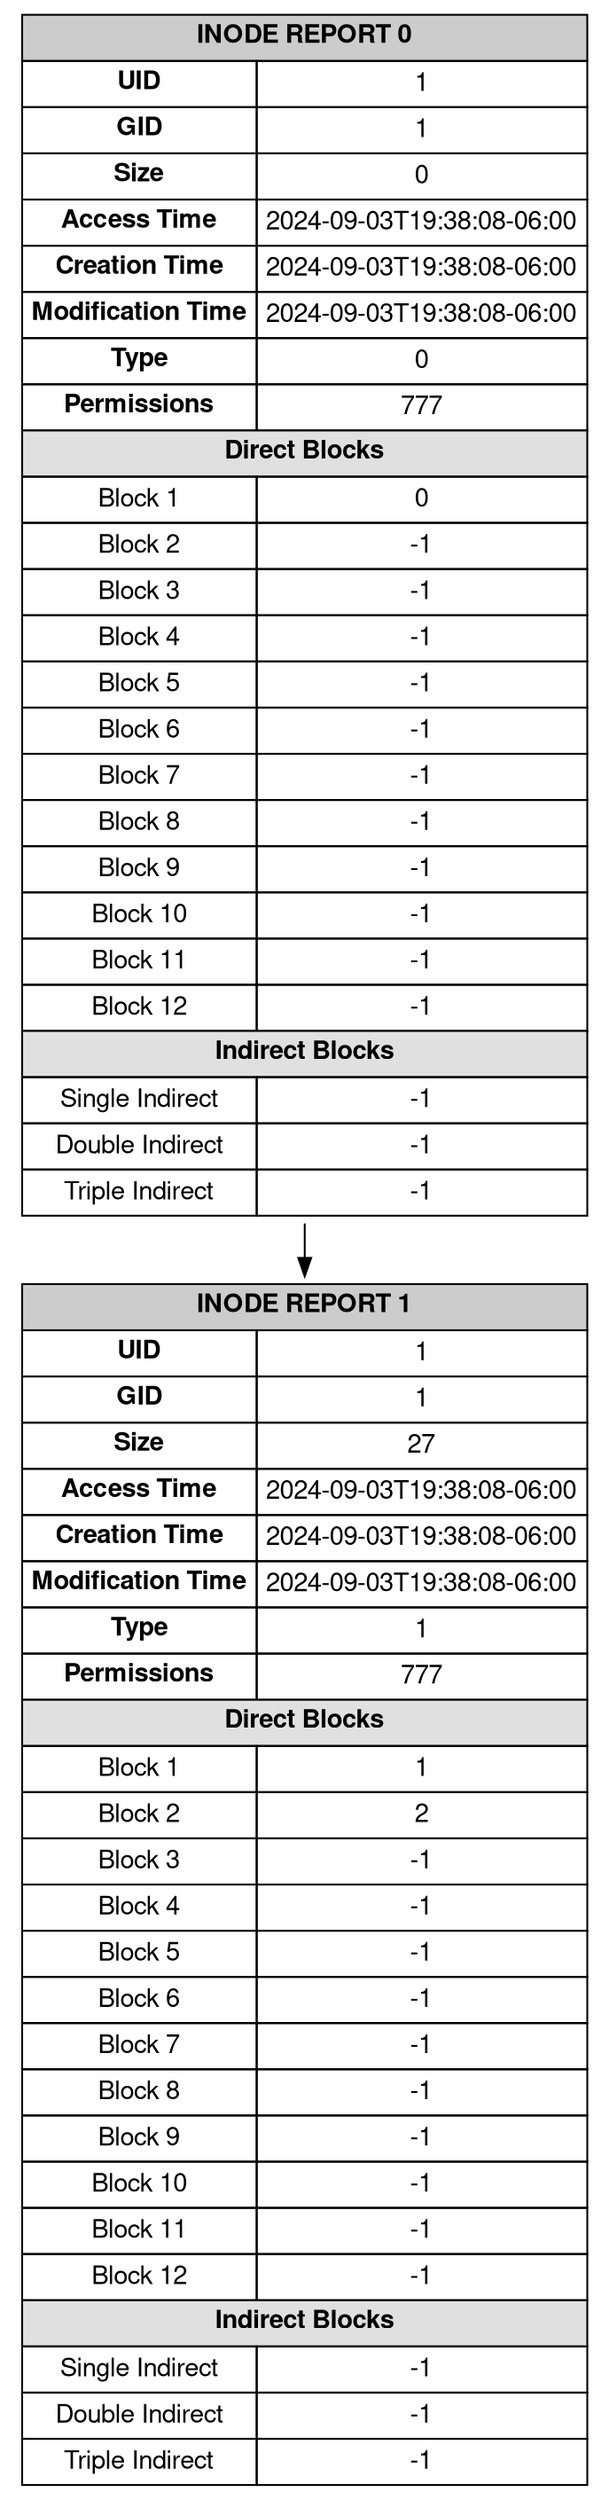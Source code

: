 digraph InodeReport {
		rankdir=TB;
		node [shape=none, fontname="Helvetica, Arial, sans-serif"];
		graph [splines=true, nodesep=0.5, ranksep=0.4];
		edge [color=black, arrowhead=normal];
	inode0 [label=<
			<table border="0" cellborder="1" cellspacing="0" cellpadding="4">
				<tr><td colspan="2" bgcolor="#CCCCCC"><b>INODE REPORT 0</b></td></tr>
				<tr><td><b>UID</b></td><td>1</td></tr>
				<tr><td><b>GID</b></td><td>1</td></tr>
				<tr><td><b>Size</b></td><td>0</td></tr>
				<tr><td><b>Access Time</b></td><td>2024-09-03T19:38:08-06:00</td></tr>
				<tr><td><b>Creation Time</b></td><td>2024-09-03T19:38:08-06:00</td></tr>
				<tr><td><b>Modification Time</b></td><td>2024-09-03T19:38:08-06:00</td></tr>
				<tr><td><b>Type</b></td><td>0</td></tr>
				<tr><td><b>Permissions</b></td><td>777</td></tr>
				<tr><td colspan="2" bgcolor="#E0E0E0"><b>Direct Blocks</b></td></tr>
		<tr><td>Block 1</td><td>0</td></tr><tr><td>Block 2</td><td>-1</td></tr><tr><td>Block 3</td><td>-1</td></tr><tr><td>Block 4</td><td>-1</td></tr><tr><td>Block 5</td><td>-1</td></tr><tr><td>Block 6</td><td>-1</td></tr><tr><td>Block 7</td><td>-1</td></tr><tr><td>Block 8</td><td>-1</td></tr><tr><td>Block 9</td><td>-1</td></tr><tr><td>Block 10</td><td>-1</td></tr><tr><td>Block 11</td><td>-1</td></tr><tr><td>Block 12</td><td>-1</td></tr>
			<tr><td colspan="2" bgcolor="#E0E0E0"><b>Indirect Blocks</b></td></tr>
			<tr><td>Single Indirect</td><td>-1</td></tr>
			<tr><td>Double Indirect</td><td>-1</td></tr>
			<tr><td>Triple Indirect</td><td>-1</td></tr>
			</table>>];
		inode0 -> inode1;
inode1 [label=<
			<table border="0" cellborder="1" cellspacing="0" cellpadding="4">
				<tr><td colspan="2" bgcolor="#CCCCCC"><b>INODE REPORT 1</b></td></tr>
				<tr><td><b>UID</b></td><td>1</td></tr>
				<tr><td><b>GID</b></td><td>1</td></tr>
				<tr><td><b>Size</b></td><td>27</td></tr>
				<tr><td><b>Access Time</b></td><td>2024-09-03T19:38:08-06:00</td></tr>
				<tr><td><b>Creation Time</b></td><td>2024-09-03T19:38:08-06:00</td></tr>
				<tr><td><b>Modification Time</b></td><td>2024-09-03T19:38:08-06:00</td></tr>
				<tr><td><b>Type</b></td><td>1</td></tr>
				<tr><td><b>Permissions</b></td><td>777</td></tr>
				<tr><td colspan="2" bgcolor="#E0E0E0"><b>Direct Blocks</b></td></tr>
		<tr><td>Block 1</td><td>1</td></tr><tr><td>Block 2</td><td>2</td></tr><tr><td>Block 3</td><td>-1</td></tr><tr><td>Block 4</td><td>-1</td></tr><tr><td>Block 5</td><td>-1</td></tr><tr><td>Block 6</td><td>-1</td></tr><tr><td>Block 7</td><td>-1</td></tr><tr><td>Block 8</td><td>-1</td></tr><tr><td>Block 9</td><td>-1</td></tr><tr><td>Block 10</td><td>-1</td></tr><tr><td>Block 11</td><td>-1</td></tr><tr><td>Block 12</td><td>-1</td></tr>
			<tr><td colspan="2" bgcolor="#E0E0E0"><b>Indirect Blocks</b></td></tr>
			<tr><td>Single Indirect</td><td>-1</td></tr>
			<tr><td>Double Indirect</td><td>-1</td></tr>
			<tr><td>Triple Indirect</td><td>-1</td></tr>
			</table>>];
		}